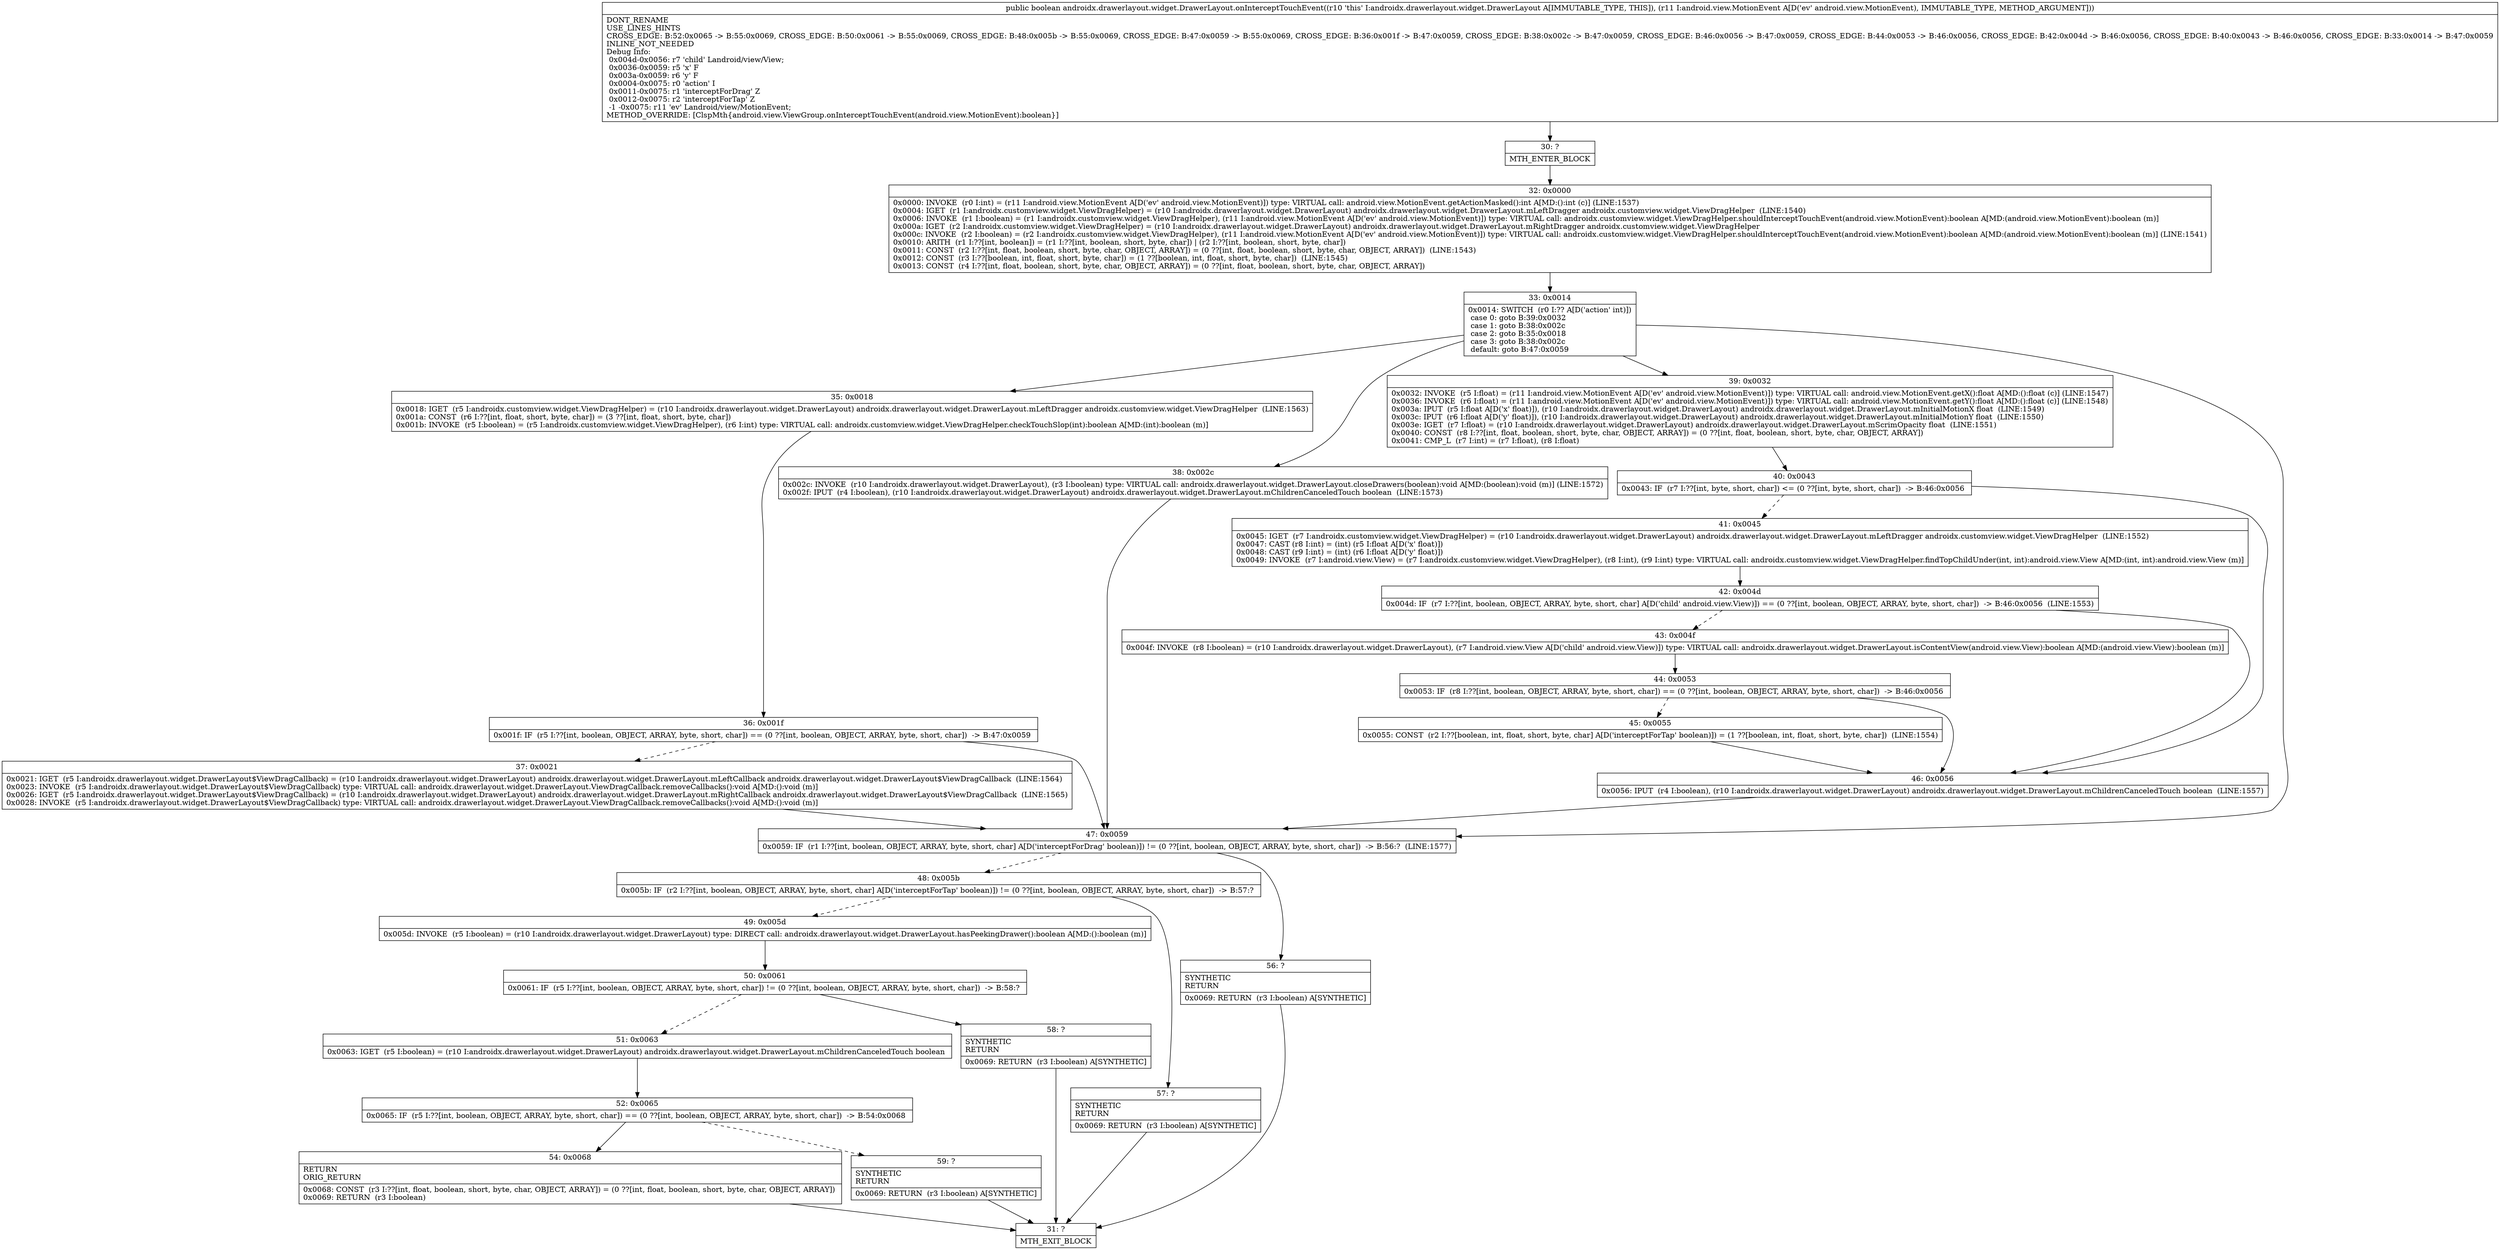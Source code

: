 digraph "CFG forandroidx.drawerlayout.widget.DrawerLayout.onInterceptTouchEvent(Landroid\/view\/MotionEvent;)Z" {
Node_30 [shape=record,label="{30\:\ ?|MTH_ENTER_BLOCK\l}"];
Node_32 [shape=record,label="{32\:\ 0x0000|0x0000: INVOKE  (r0 I:int) = (r11 I:android.view.MotionEvent A[D('ev' android.view.MotionEvent)]) type: VIRTUAL call: android.view.MotionEvent.getActionMasked():int A[MD:():int (c)] (LINE:1537)\l0x0004: IGET  (r1 I:androidx.customview.widget.ViewDragHelper) = (r10 I:androidx.drawerlayout.widget.DrawerLayout) androidx.drawerlayout.widget.DrawerLayout.mLeftDragger androidx.customview.widget.ViewDragHelper  (LINE:1540)\l0x0006: INVOKE  (r1 I:boolean) = (r1 I:androidx.customview.widget.ViewDragHelper), (r11 I:android.view.MotionEvent A[D('ev' android.view.MotionEvent)]) type: VIRTUAL call: androidx.customview.widget.ViewDragHelper.shouldInterceptTouchEvent(android.view.MotionEvent):boolean A[MD:(android.view.MotionEvent):boolean (m)]\l0x000a: IGET  (r2 I:androidx.customview.widget.ViewDragHelper) = (r10 I:androidx.drawerlayout.widget.DrawerLayout) androidx.drawerlayout.widget.DrawerLayout.mRightDragger androidx.customview.widget.ViewDragHelper \l0x000c: INVOKE  (r2 I:boolean) = (r2 I:androidx.customview.widget.ViewDragHelper), (r11 I:android.view.MotionEvent A[D('ev' android.view.MotionEvent)]) type: VIRTUAL call: androidx.customview.widget.ViewDragHelper.shouldInterceptTouchEvent(android.view.MotionEvent):boolean A[MD:(android.view.MotionEvent):boolean (m)] (LINE:1541)\l0x0010: ARITH  (r1 I:??[int, boolean]) = (r1 I:??[int, boolean, short, byte, char]) \| (r2 I:??[int, boolean, short, byte, char]) \l0x0011: CONST  (r2 I:??[int, float, boolean, short, byte, char, OBJECT, ARRAY]) = (0 ??[int, float, boolean, short, byte, char, OBJECT, ARRAY])  (LINE:1543)\l0x0012: CONST  (r3 I:??[boolean, int, float, short, byte, char]) = (1 ??[boolean, int, float, short, byte, char])  (LINE:1545)\l0x0013: CONST  (r4 I:??[int, float, boolean, short, byte, char, OBJECT, ARRAY]) = (0 ??[int, float, boolean, short, byte, char, OBJECT, ARRAY]) \l}"];
Node_33 [shape=record,label="{33\:\ 0x0014|0x0014: SWITCH  (r0 I:?? A[D('action' int)])\l case 0: goto B:39:0x0032\l case 1: goto B:38:0x002c\l case 2: goto B:35:0x0018\l case 3: goto B:38:0x002c\l default: goto B:47:0x0059 \l}"];
Node_35 [shape=record,label="{35\:\ 0x0018|0x0018: IGET  (r5 I:androidx.customview.widget.ViewDragHelper) = (r10 I:androidx.drawerlayout.widget.DrawerLayout) androidx.drawerlayout.widget.DrawerLayout.mLeftDragger androidx.customview.widget.ViewDragHelper  (LINE:1563)\l0x001a: CONST  (r6 I:??[int, float, short, byte, char]) = (3 ??[int, float, short, byte, char]) \l0x001b: INVOKE  (r5 I:boolean) = (r5 I:androidx.customview.widget.ViewDragHelper), (r6 I:int) type: VIRTUAL call: androidx.customview.widget.ViewDragHelper.checkTouchSlop(int):boolean A[MD:(int):boolean (m)]\l}"];
Node_36 [shape=record,label="{36\:\ 0x001f|0x001f: IF  (r5 I:??[int, boolean, OBJECT, ARRAY, byte, short, char]) == (0 ??[int, boolean, OBJECT, ARRAY, byte, short, char])  \-\> B:47:0x0059 \l}"];
Node_37 [shape=record,label="{37\:\ 0x0021|0x0021: IGET  (r5 I:androidx.drawerlayout.widget.DrawerLayout$ViewDragCallback) = (r10 I:androidx.drawerlayout.widget.DrawerLayout) androidx.drawerlayout.widget.DrawerLayout.mLeftCallback androidx.drawerlayout.widget.DrawerLayout$ViewDragCallback  (LINE:1564)\l0x0023: INVOKE  (r5 I:androidx.drawerlayout.widget.DrawerLayout$ViewDragCallback) type: VIRTUAL call: androidx.drawerlayout.widget.DrawerLayout.ViewDragCallback.removeCallbacks():void A[MD:():void (m)]\l0x0026: IGET  (r5 I:androidx.drawerlayout.widget.DrawerLayout$ViewDragCallback) = (r10 I:androidx.drawerlayout.widget.DrawerLayout) androidx.drawerlayout.widget.DrawerLayout.mRightCallback androidx.drawerlayout.widget.DrawerLayout$ViewDragCallback  (LINE:1565)\l0x0028: INVOKE  (r5 I:androidx.drawerlayout.widget.DrawerLayout$ViewDragCallback) type: VIRTUAL call: androidx.drawerlayout.widget.DrawerLayout.ViewDragCallback.removeCallbacks():void A[MD:():void (m)]\l}"];
Node_38 [shape=record,label="{38\:\ 0x002c|0x002c: INVOKE  (r10 I:androidx.drawerlayout.widget.DrawerLayout), (r3 I:boolean) type: VIRTUAL call: androidx.drawerlayout.widget.DrawerLayout.closeDrawers(boolean):void A[MD:(boolean):void (m)] (LINE:1572)\l0x002f: IPUT  (r4 I:boolean), (r10 I:androidx.drawerlayout.widget.DrawerLayout) androidx.drawerlayout.widget.DrawerLayout.mChildrenCanceledTouch boolean  (LINE:1573)\l}"];
Node_39 [shape=record,label="{39\:\ 0x0032|0x0032: INVOKE  (r5 I:float) = (r11 I:android.view.MotionEvent A[D('ev' android.view.MotionEvent)]) type: VIRTUAL call: android.view.MotionEvent.getX():float A[MD:():float (c)] (LINE:1547)\l0x0036: INVOKE  (r6 I:float) = (r11 I:android.view.MotionEvent A[D('ev' android.view.MotionEvent)]) type: VIRTUAL call: android.view.MotionEvent.getY():float A[MD:():float (c)] (LINE:1548)\l0x003a: IPUT  (r5 I:float A[D('x' float)]), (r10 I:androidx.drawerlayout.widget.DrawerLayout) androidx.drawerlayout.widget.DrawerLayout.mInitialMotionX float  (LINE:1549)\l0x003c: IPUT  (r6 I:float A[D('y' float)]), (r10 I:androidx.drawerlayout.widget.DrawerLayout) androidx.drawerlayout.widget.DrawerLayout.mInitialMotionY float  (LINE:1550)\l0x003e: IGET  (r7 I:float) = (r10 I:androidx.drawerlayout.widget.DrawerLayout) androidx.drawerlayout.widget.DrawerLayout.mScrimOpacity float  (LINE:1551)\l0x0040: CONST  (r8 I:??[int, float, boolean, short, byte, char, OBJECT, ARRAY]) = (0 ??[int, float, boolean, short, byte, char, OBJECT, ARRAY]) \l0x0041: CMP_L  (r7 I:int) = (r7 I:float), (r8 I:float) \l}"];
Node_40 [shape=record,label="{40\:\ 0x0043|0x0043: IF  (r7 I:??[int, byte, short, char]) \<= (0 ??[int, byte, short, char])  \-\> B:46:0x0056 \l}"];
Node_41 [shape=record,label="{41\:\ 0x0045|0x0045: IGET  (r7 I:androidx.customview.widget.ViewDragHelper) = (r10 I:androidx.drawerlayout.widget.DrawerLayout) androidx.drawerlayout.widget.DrawerLayout.mLeftDragger androidx.customview.widget.ViewDragHelper  (LINE:1552)\l0x0047: CAST (r8 I:int) = (int) (r5 I:float A[D('x' float)]) \l0x0048: CAST (r9 I:int) = (int) (r6 I:float A[D('y' float)]) \l0x0049: INVOKE  (r7 I:android.view.View) = (r7 I:androidx.customview.widget.ViewDragHelper), (r8 I:int), (r9 I:int) type: VIRTUAL call: androidx.customview.widget.ViewDragHelper.findTopChildUnder(int, int):android.view.View A[MD:(int, int):android.view.View (m)]\l}"];
Node_42 [shape=record,label="{42\:\ 0x004d|0x004d: IF  (r7 I:??[int, boolean, OBJECT, ARRAY, byte, short, char] A[D('child' android.view.View)]) == (0 ??[int, boolean, OBJECT, ARRAY, byte, short, char])  \-\> B:46:0x0056  (LINE:1553)\l}"];
Node_43 [shape=record,label="{43\:\ 0x004f|0x004f: INVOKE  (r8 I:boolean) = (r10 I:androidx.drawerlayout.widget.DrawerLayout), (r7 I:android.view.View A[D('child' android.view.View)]) type: VIRTUAL call: androidx.drawerlayout.widget.DrawerLayout.isContentView(android.view.View):boolean A[MD:(android.view.View):boolean (m)]\l}"];
Node_44 [shape=record,label="{44\:\ 0x0053|0x0053: IF  (r8 I:??[int, boolean, OBJECT, ARRAY, byte, short, char]) == (0 ??[int, boolean, OBJECT, ARRAY, byte, short, char])  \-\> B:46:0x0056 \l}"];
Node_45 [shape=record,label="{45\:\ 0x0055|0x0055: CONST  (r2 I:??[boolean, int, float, short, byte, char] A[D('interceptForTap' boolean)]) = (1 ??[boolean, int, float, short, byte, char])  (LINE:1554)\l}"];
Node_46 [shape=record,label="{46\:\ 0x0056|0x0056: IPUT  (r4 I:boolean), (r10 I:androidx.drawerlayout.widget.DrawerLayout) androidx.drawerlayout.widget.DrawerLayout.mChildrenCanceledTouch boolean  (LINE:1557)\l}"];
Node_47 [shape=record,label="{47\:\ 0x0059|0x0059: IF  (r1 I:??[int, boolean, OBJECT, ARRAY, byte, short, char] A[D('interceptForDrag' boolean)]) != (0 ??[int, boolean, OBJECT, ARRAY, byte, short, char])  \-\> B:56:?  (LINE:1577)\l}"];
Node_48 [shape=record,label="{48\:\ 0x005b|0x005b: IF  (r2 I:??[int, boolean, OBJECT, ARRAY, byte, short, char] A[D('interceptForTap' boolean)]) != (0 ??[int, boolean, OBJECT, ARRAY, byte, short, char])  \-\> B:57:? \l}"];
Node_49 [shape=record,label="{49\:\ 0x005d|0x005d: INVOKE  (r5 I:boolean) = (r10 I:androidx.drawerlayout.widget.DrawerLayout) type: DIRECT call: androidx.drawerlayout.widget.DrawerLayout.hasPeekingDrawer():boolean A[MD:():boolean (m)]\l}"];
Node_50 [shape=record,label="{50\:\ 0x0061|0x0061: IF  (r5 I:??[int, boolean, OBJECT, ARRAY, byte, short, char]) != (0 ??[int, boolean, OBJECT, ARRAY, byte, short, char])  \-\> B:58:? \l}"];
Node_51 [shape=record,label="{51\:\ 0x0063|0x0063: IGET  (r5 I:boolean) = (r10 I:androidx.drawerlayout.widget.DrawerLayout) androidx.drawerlayout.widget.DrawerLayout.mChildrenCanceledTouch boolean \l}"];
Node_52 [shape=record,label="{52\:\ 0x0065|0x0065: IF  (r5 I:??[int, boolean, OBJECT, ARRAY, byte, short, char]) == (0 ??[int, boolean, OBJECT, ARRAY, byte, short, char])  \-\> B:54:0x0068 \l}"];
Node_54 [shape=record,label="{54\:\ 0x0068|RETURN\lORIG_RETURN\l|0x0068: CONST  (r3 I:??[int, float, boolean, short, byte, char, OBJECT, ARRAY]) = (0 ??[int, float, boolean, short, byte, char, OBJECT, ARRAY]) \l0x0069: RETURN  (r3 I:boolean) \l}"];
Node_31 [shape=record,label="{31\:\ ?|MTH_EXIT_BLOCK\l}"];
Node_59 [shape=record,label="{59\:\ ?|SYNTHETIC\lRETURN\l|0x0069: RETURN  (r3 I:boolean) A[SYNTHETIC]\l}"];
Node_58 [shape=record,label="{58\:\ ?|SYNTHETIC\lRETURN\l|0x0069: RETURN  (r3 I:boolean) A[SYNTHETIC]\l}"];
Node_57 [shape=record,label="{57\:\ ?|SYNTHETIC\lRETURN\l|0x0069: RETURN  (r3 I:boolean) A[SYNTHETIC]\l}"];
Node_56 [shape=record,label="{56\:\ ?|SYNTHETIC\lRETURN\l|0x0069: RETURN  (r3 I:boolean) A[SYNTHETIC]\l}"];
MethodNode[shape=record,label="{public boolean androidx.drawerlayout.widget.DrawerLayout.onInterceptTouchEvent((r10 'this' I:androidx.drawerlayout.widget.DrawerLayout A[IMMUTABLE_TYPE, THIS]), (r11 I:android.view.MotionEvent A[D('ev' android.view.MotionEvent), IMMUTABLE_TYPE, METHOD_ARGUMENT]))  | DONT_RENAME\lUSE_LINES_HINTS\lCROSS_EDGE: B:52:0x0065 \-\> B:55:0x0069, CROSS_EDGE: B:50:0x0061 \-\> B:55:0x0069, CROSS_EDGE: B:48:0x005b \-\> B:55:0x0069, CROSS_EDGE: B:47:0x0059 \-\> B:55:0x0069, CROSS_EDGE: B:36:0x001f \-\> B:47:0x0059, CROSS_EDGE: B:38:0x002c \-\> B:47:0x0059, CROSS_EDGE: B:46:0x0056 \-\> B:47:0x0059, CROSS_EDGE: B:44:0x0053 \-\> B:46:0x0056, CROSS_EDGE: B:42:0x004d \-\> B:46:0x0056, CROSS_EDGE: B:40:0x0043 \-\> B:46:0x0056, CROSS_EDGE: B:33:0x0014 \-\> B:47:0x0059\lINLINE_NOT_NEEDED\lDebug Info:\l  0x004d\-0x0056: r7 'child' Landroid\/view\/View;\l  0x0036\-0x0059: r5 'x' F\l  0x003a\-0x0059: r6 'y' F\l  0x0004\-0x0075: r0 'action' I\l  0x0011\-0x0075: r1 'interceptForDrag' Z\l  0x0012\-0x0075: r2 'interceptForTap' Z\l  \-1 \-0x0075: r11 'ev' Landroid\/view\/MotionEvent;\lMETHOD_OVERRIDE: [ClspMth\{android.view.ViewGroup.onInterceptTouchEvent(android.view.MotionEvent):boolean\}]\l}"];
MethodNode -> Node_30;Node_30 -> Node_32;
Node_32 -> Node_33;
Node_33 -> Node_35;
Node_33 -> Node_38;
Node_33 -> Node_39;
Node_33 -> Node_47;
Node_35 -> Node_36;
Node_36 -> Node_37[style=dashed];
Node_36 -> Node_47;
Node_37 -> Node_47;
Node_38 -> Node_47;
Node_39 -> Node_40;
Node_40 -> Node_41[style=dashed];
Node_40 -> Node_46;
Node_41 -> Node_42;
Node_42 -> Node_43[style=dashed];
Node_42 -> Node_46;
Node_43 -> Node_44;
Node_44 -> Node_45[style=dashed];
Node_44 -> Node_46;
Node_45 -> Node_46;
Node_46 -> Node_47;
Node_47 -> Node_48[style=dashed];
Node_47 -> Node_56;
Node_48 -> Node_49[style=dashed];
Node_48 -> Node_57;
Node_49 -> Node_50;
Node_50 -> Node_51[style=dashed];
Node_50 -> Node_58;
Node_51 -> Node_52;
Node_52 -> Node_54;
Node_52 -> Node_59[style=dashed];
Node_54 -> Node_31;
Node_59 -> Node_31;
Node_58 -> Node_31;
Node_57 -> Node_31;
Node_56 -> Node_31;
}

